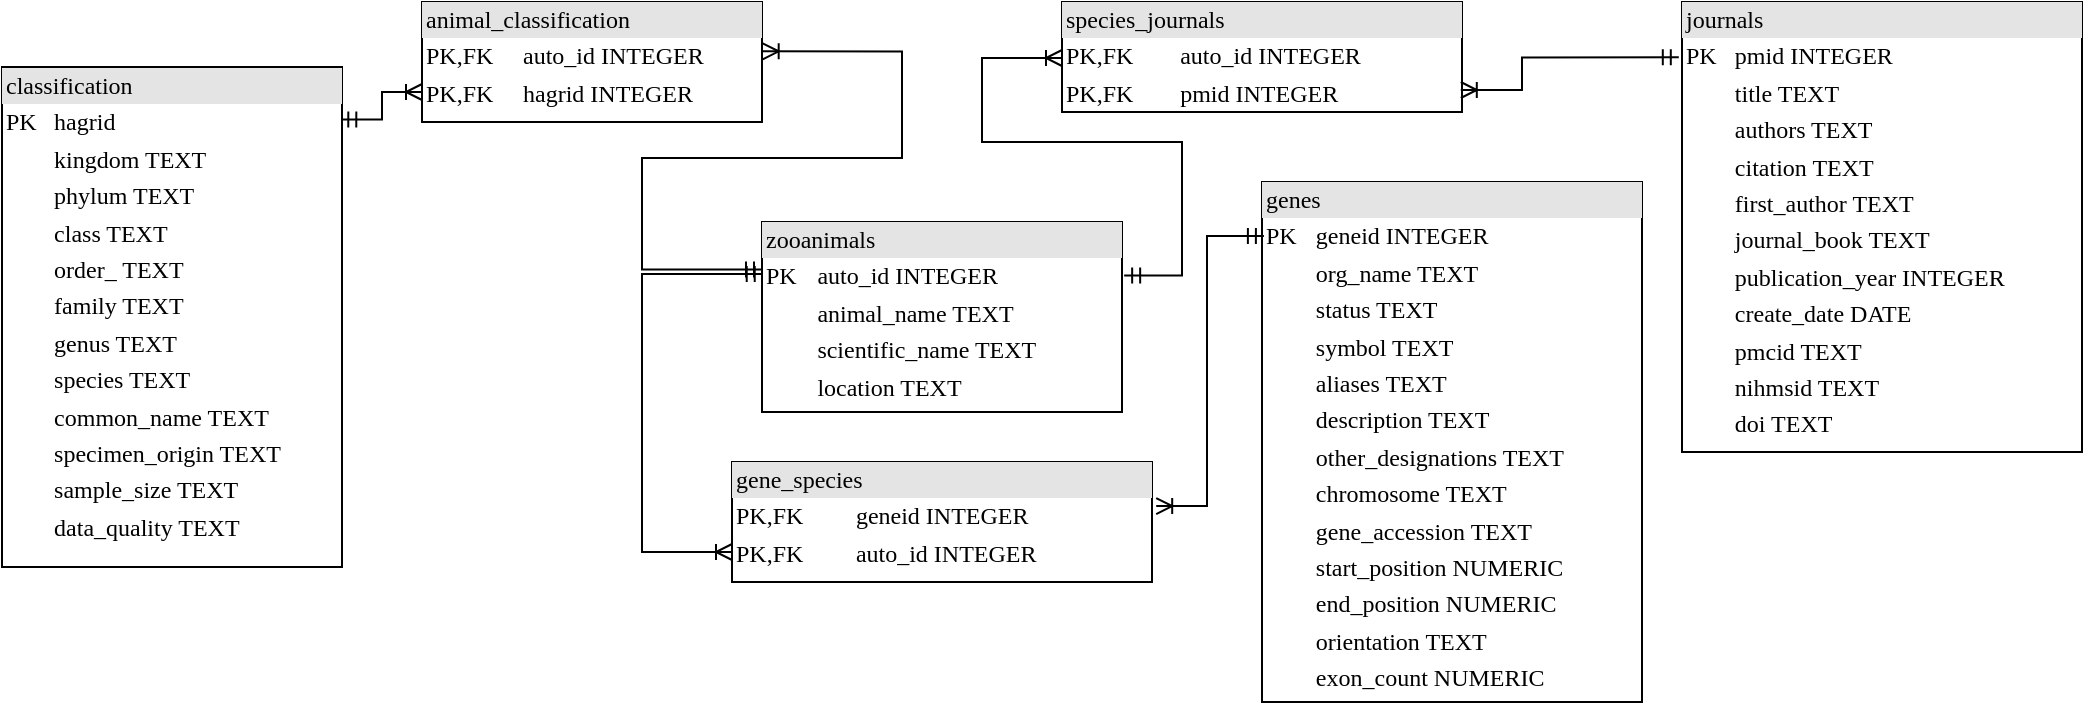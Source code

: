 <mxfile version="21.1.4" type="device">
  <diagram name="Page-1" id="2ca16b54-16f6-2749-3443-fa8db7711227">
    <mxGraphModel dx="1143" dy="670" grid="1" gridSize="10" guides="1" tooltips="1" connect="1" arrows="1" fold="1" page="1" pageScale="1" pageWidth="1100" pageHeight="850" background="none" math="0" shadow="0">
      <root>
        <mxCell id="0" />
        <mxCell id="1" parent="0" />
        <mxCell id="2ed32ef02a7f4228-2" value="&lt;div style=&quot;box-sizing: border-box ; width: 100% ; background: #e4e4e4 ; padding: 2px&quot;&gt;genes&lt;/div&gt;&lt;table style=&quot;width: 100% ; font-size: 1em&quot; cellpadding=&quot;2&quot; cellspacing=&quot;0&quot;&gt;&lt;tbody&gt;&lt;tr&gt;&lt;td&gt;PK&lt;/td&gt;&lt;td&gt;geneid INTEGER&lt;/td&gt;&lt;/tr&gt;&lt;tr&gt;&lt;td&gt;&lt;br&gt;&lt;/td&gt;&lt;td&gt;org_name TEXT&lt;/td&gt;&lt;/tr&gt;&lt;tr&gt;&lt;td&gt;&lt;/td&gt;&lt;td&gt;status TEXT&lt;/td&gt;&lt;/tr&gt;&lt;tr&gt;&lt;td&gt;&lt;br&gt;&lt;/td&gt;&lt;td&gt;symbol TEXT&lt;/td&gt;&lt;/tr&gt;&lt;tr&gt;&lt;td&gt;&lt;br&gt;&lt;/td&gt;&lt;td&gt;aliases TEXT&lt;/td&gt;&lt;/tr&gt;&lt;tr&gt;&lt;td&gt;&lt;br&gt;&lt;/td&gt;&lt;td&gt;description TEXT&lt;br&gt;&lt;/td&gt;&lt;/tr&gt;&lt;tr&gt;&lt;td&gt;&lt;br&gt;&lt;/td&gt;&lt;td&gt;other_designations TEXT&lt;/td&gt;&lt;/tr&gt;&lt;tr&gt;&lt;td&gt;&lt;br&gt;&lt;/td&gt;&lt;td&gt;chromosome TEXT&lt;/td&gt;&lt;/tr&gt;&lt;tr&gt;&lt;td&gt;&lt;br&gt;&lt;/td&gt;&lt;td&gt;gene_accession TEXT&lt;/td&gt;&lt;/tr&gt;&lt;tr&gt;&lt;td&gt;&lt;br&gt;&lt;/td&gt;&lt;td&gt;start_position NUMERIC&lt;/td&gt;&lt;/tr&gt;&lt;tr&gt;&lt;td&gt;&lt;br&gt;&lt;/td&gt;&lt;td&gt;end_position NUMERIC&lt;/td&gt;&lt;/tr&gt;&lt;tr&gt;&lt;td&gt;&lt;br&gt;&lt;/td&gt;&lt;td&gt;orientation TEXT&lt;/td&gt;&lt;/tr&gt;&lt;tr&gt;&lt;td&gt;&lt;br&gt;&lt;/td&gt;&lt;td&gt;exon_count NUMERIC&lt;/td&gt;&lt;/tr&gt;&lt;/tbody&gt;&lt;/table&gt;" style="verticalAlign=top;align=left;overflow=fill;html=1;rounded=0;shadow=0;comic=0;labelBackgroundColor=none;strokeWidth=1;fontFamily=Verdana;fontSize=12" parent="1" vertex="1">
          <mxGeometry x="680" y="290" width="190" height="260" as="geometry" />
        </mxCell>
        <mxCell id="2ed32ef02a7f4228-8" value="&lt;div style=&quot;box-sizing: border-box ; width: 100% ; background: #e4e4e4 ; padding: 2px&quot;&gt;gene_species&lt;/div&gt;&lt;table style=&quot;width: 100% ; font-size: 1em&quot; cellpadding=&quot;2&quot; cellspacing=&quot;0&quot;&gt;&lt;tbody&gt;&lt;tr&gt;&lt;td&gt;PK,FK&lt;/td&gt;&lt;td&gt;geneid INTEGER&lt;/td&gt;&lt;/tr&gt;&lt;tr&gt;&lt;td&gt;PK,FK&lt;/td&gt;&lt;td&gt;auto_id INTEGER&lt;/td&gt;&lt;/tr&gt;&lt;tr&gt;&lt;td&gt;&lt;br&gt;&lt;/td&gt;&lt;td&gt;&lt;br&gt;&lt;/td&gt;&lt;/tr&gt;&lt;tr&gt;&lt;td&gt;&lt;br&gt;&lt;/td&gt;&lt;td&gt;&lt;br&gt;&lt;/td&gt;&lt;/tr&gt;&lt;tr&gt;&lt;td&gt;&lt;br&gt;&lt;/td&gt;&lt;td&gt;&lt;br&gt;&lt;/td&gt;&lt;/tr&gt;&lt;tr&gt;&lt;td&gt;&lt;br&gt;&lt;/td&gt;&lt;td&gt;&lt;br&gt;&lt;/td&gt;&lt;/tr&gt;&lt;tr&gt;&lt;td&gt;&lt;br&gt;&lt;/td&gt;&lt;td&gt;&lt;br&gt;&lt;/td&gt;&lt;/tr&gt;&lt;tr&gt;&lt;td&gt;&lt;br&gt;&lt;/td&gt;&lt;td&gt;&lt;br&gt;&lt;/td&gt;&lt;/tr&gt;&lt;tr&gt;&lt;td&gt;&lt;br&gt;&lt;/td&gt;&lt;td&gt;&lt;br&gt;&lt;/td&gt;&lt;/tr&gt;&lt;tr&gt;&lt;td&gt;&lt;br&gt;&lt;/td&gt;&lt;td&gt;&lt;br&gt;&lt;/td&gt;&lt;/tr&gt;&lt;tr&gt;&lt;td&gt;&lt;br&gt;&lt;/td&gt;&lt;td&gt;&lt;br&gt;&lt;/td&gt;&lt;/tr&gt;&lt;tr&gt;&lt;td&gt;&lt;br&gt;&lt;/td&gt;&lt;td&gt;&lt;br&gt;&lt;/td&gt;&lt;/tr&gt;&lt;tr&gt;&lt;td&gt;&lt;br&gt;&lt;/td&gt;&lt;td&gt;&lt;br&gt;&lt;/td&gt;&lt;/tr&gt;&lt;tr&gt;&lt;td&gt;&lt;br&gt;&lt;/td&gt;&lt;td&gt;&lt;br&gt;&lt;/td&gt;&lt;/tr&gt;&lt;tr&gt;&lt;td&gt;&lt;br&gt;&lt;/td&gt;&lt;td&gt;&lt;br&gt;&lt;/td&gt;&lt;/tr&gt;&lt;tr&gt;&lt;td&gt;&lt;br&gt;&lt;/td&gt;&lt;td&gt;&lt;br&gt;&lt;/td&gt;&lt;/tr&gt;&lt;tr&gt;&lt;td&gt;&lt;br&gt;&lt;/td&gt;&lt;td&gt;&lt;br&gt;&lt;/td&gt;&lt;/tr&gt;&lt;/tbody&gt;&lt;/table&gt;" style="verticalAlign=top;align=left;overflow=fill;html=1;rounded=0;shadow=0;comic=0;labelBackgroundColor=none;strokeWidth=1;fontFamily=Verdana;fontSize=12" parent="1" vertex="1">
          <mxGeometry x="415" y="430" width="210" height="60" as="geometry" />
        </mxCell>
        <mxCell id="2ed32ef02a7f4228-9" value="&lt;div style=&quot;box-sizing:border-box;width:100%;background:#e4e4e4;padding:2px;&quot;&gt;animal_classification&lt;/div&gt;&lt;table style=&quot;width:100%;font-size:1em;&quot; cellpadding=&quot;2&quot; cellspacing=&quot;0&quot;&gt;&lt;tbody&gt;&lt;tr&gt;&lt;td&gt;PK,FK&lt;/td&gt;&lt;td&gt;auto_id INTEGER&lt;/td&gt;&lt;/tr&gt;&lt;tr&gt;&lt;td&gt;PK,FK&lt;/td&gt;&lt;td&gt;hagrid INTEGER&lt;/td&gt;&lt;/tr&gt;&lt;tr&gt;&lt;td&gt;&lt;br&gt;&lt;/td&gt;&lt;td&gt;&lt;br&gt;&lt;/td&gt;&lt;/tr&gt;&lt;/tbody&gt;&lt;/table&gt;" style="verticalAlign=top;align=left;overflow=fill;html=1;rounded=0;shadow=0;comic=0;labelBackgroundColor=none;strokeWidth=1;fontFamily=Verdana;fontSize=12" parent="1" vertex="1">
          <mxGeometry x="260" y="200" width="170" height="60" as="geometry" />
        </mxCell>
        <mxCell id="2ed32ef02a7f4228-10" value="&lt;div style=&quot;box-sizing: border-box ; width: 100% ; background: #e4e4e4 ; padding: 2px&quot;&gt;journals&lt;/div&gt;&lt;table style=&quot;width: 100% ; font-size: 1em&quot; cellpadding=&quot;2&quot; cellspacing=&quot;0&quot;&gt;&lt;tbody&gt;&lt;tr&gt;&lt;td&gt;PK&lt;/td&gt;&lt;td&gt;pmid INTEGER&lt;/td&gt;&lt;/tr&gt;&lt;tr&gt;&lt;td&gt;&lt;br&gt;&lt;/td&gt;&lt;td&gt;title TEXT&lt;br&gt;&lt;/td&gt;&lt;/tr&gt;&lt;tr&gt;&lt;td&gt;&lt;/td&gt;&lt;td&gt;authors TEXT&lt;/td&gt;&lt;/tr&gt;&lt;tr&gt;&lt;td&gt;&lt;br&gt;&lt;/td&gt;&lt;td&gt;citation TEXT&lt;/td&gt;&lt;/tr&gt;&lt;tr&gt;&lt;td&gt;&lt;br&gt;&lt;/td&gt;&lt;td&gt;first_author TEXT&lt;/td&gt;&lt;/tr&gt;&lt;tr&gt;&lt;td&gt;&lt;br&gt;&lt;/td&gt;&lt;td&gt;journal_book TEXT&lt;/td&gt;&lt;/tr&gt;&lt;tr&gt;&lt;td&gt;&lt;br&gt;&lt;/td&gt;&lt;td&gt;publication_year INTEGER&lt;/td&gt;&lt;/tr&gt;&lt;tr&gt;&lt;td&gt;&lt;br&gt;&lt;/td&gt;&lt;td&gt;create_date DATE&lt;/td&gt;&lt;/tr&gt;&lt;tr&gt;&lt;td&gt;&lt;br&gt;&lt;/td&gt;&lt;td&gt;pmcid TEXT&lt;/td&gt;&lt;/tr&gt;&lt;tr&gt;&lt;td&gt;&lt;br&gt;&lt;/td&gt;&lt;td&gt;nihmsid TEXT&lt;/td&gt;&lt;/tr&gt;&lt;tr&gt;&lt;td&gt;&lt;br&gt;&lt;/td&gt;&lt;td&gt;doi TEXT&lt;/td&gt;&lt;/tr&gt;&lt;tr&gt;&lt;td&gt;&lt;br&gt;&lt;/td&gt;&lt;td&gt;&lt;br&gt;&lt;/td&gt;&lt;/tr&gt;&lt;/tbody&gt;&lt;/table&gt;" style="verticalAlign=top;align=left;overflow=fill;html=1;rounded=0;shadow=0;comic=0;labelBackgroundColor=none;strokeWidth=1;fontFamily=Verdana;fontSize=12" parent="1" vertex="1">
          <mxGeometry x="890" y="200" width="200" height="225" as="geometry" />
        </mxCell>
        <mxCell id="FY4dk6KSvJgMc7Nu4ZJ9-5" style="edgeStyle=orthogonalEdgeStyle;rounded=0;orthogonalLoop=1;jettySize=auto;html=1;startArrow=ERmandOne;startFill=0;endArrow=ERoneToMany;endFill=0;entryX=0;entryY=0.75;entryDx=0;entryDy=0;exitX=0.995;exitY=0.105;exitDx=0;exitDy=0;exitPerimeter=0;" edge="1" parent="1" source="e1yzHl9QG9aZoC2TANCy-2" target="2ed32ef02a7f4228-9">
          <mxGeometry relative="1" as="geometry" />
        </mxCell>
        <mxCell id="e1yzHl9QG9aZoC2TANCy-2" value="&lt;div style=&quot;box-sizing: border-box ; width: 100% ; background: #e4e4e4 ; padding: 2px&quot;&gt;classification&lt;/div&gt;&lt;table style=&quot;width: 100% ; font-size: 1em&quot; cellpadding=&quot;2&quot; cellspacing=&quot;0&quot;&gt;&lt;tbody&gt;&lt;tr&gt;&lt;td&gt;PK&lt;/td&gt;&lt;td&gt;hagrid&lt;/td&gt;&lt;/tr&gt;&lt;tr&gt;&lt;td&gt;&lt;br&gt;&lt;/td&gt;&lt;td&gt;kingdom TEXT&lt;/td&gt;&lt;/tr&gt;&lt;tr&gt;&lt;td&gt;&lt;br&gt;&lt;/td&gt;&lt;td&gt;phylum TEXT&lt;/td&gt;&lt;/tr&gt;&lt;tr&gt;&lt;td&gt;&lt;br&gt;&lt;/td&gt;&lt;td&gt;class TEXT&lt;/td&gt;&lt;/tr&gt;&lt;tr&gt;&lt;td&gt;&lt;br&gt;&lt;/td&gt;&lt;td&gt;order_ TEXT&lt;br&gt;&lt;/td&gt;&lt;/tr&gt;&lt;tr&gt;&lt;td&gt;&lt;br&gt;&lt;/td&gt;&lt;td&gt;family TEXT&lt;br&gt;&lt;/td&gt;&lt;/tr&gt;&lt;tr&gt;&lt;td&gt;&lt;br&gt;&lt;/td&gt;&lt;td&gt;genus TEXT&lt;br&gt;&lt;/td&gt;&lt;/tr&gt;&lt;tr&gt;&lt;td&gt;&lt;br&gt;&lt;/td&gt;&lt;td&gt;species TEXT&lt;br&gt;&lt;/td&gt;&lt;/tr&gt;&lt;tr&gt;&lt;td&gt;&lt;br&gt;&lt;/td&gt;&lt;td&gt;common_name TEXT&lt;br&gt;&lt;/td&gt;&lt;/tr&gt;&lt;tr&gt;&lt;td&gt;&lt;br&gt;&lt;/td&gt;&lt;td&gt;specimen_origin TEXT&lt;/td&gt;&lt;/tr&gt;&lt;tr&gt;&lt;td&gt;&lt;br&gt;&lt;/td&gt;&lt;td&gt;sample_size TEXT&lt;/td&gt;&lt;/tr&gt;&lt;tr&gt;&lt;td&gt;&lt;br&gt;&lt;/td&gt;&lt;td&gt;data_quality TEXT&lt;/td&gt;&lt;/tr&gt;&lt;tr&gt;&lt;td&gt;&lt;br&gt;&lt;/td&gt;&lt;td&gt;&lt;/td&gt;&lt;/tr&gt;&lt;tr&gt;&lt;td&gt;&lt;br&gt;&lt;/td&gt;&lt;td&gt;&lt;br&gt;&lt;/td&gt;&lt;/tr&gt;&lt;tr&gt;&lt;td&gt;&lt;br&gt;&lt;/td&gt;&lt;td&gt;&lt;br&gt;&lt;/td&gt;&lt;/tr&gt;&lt;/tbody&gt;&lt;/table&gt;" style="verticalAlign=top;align=left;overflow=fill;html=1;rounded=0;shadow=0;comic=0;labelBackgroundColor=none;strokeWidth=1;fontFamily=Verdana;fontSize=12" parent="1" vertex="1">
          <mxGeometry x="50" y="232.5" width="170" height="250" as="geometry" />
        </mxCell>
        <mxCell id="FY4dk6KSvJgMc7Nu4ZJ9-1" value="&lt;div style=&quot;box-sizing: border-box ; width: 100% ; background: #e4e4e4 ; padding: 2px&quot;&gt;zooanimals&lt;/div&gt;&lt;table style=&quot;width: 100% ; font-size: 1em&quot; cellpadding=&quot;2&quot; cellspacing=&quot;0&quot;&gt;&lt;tbody&gt;&lt;tr&gt;&lt;td&gt;PK&lt;/td&gt;&lt;td&gt;auto_id INTEGER&lt;/td&gt;&lt;/tr&gt;&lt;tr&gt;&lt;td&gt;&lt;br&gt;&lt;/td&gt;&lt;td&gt;animal_name TEXT&lt;/td&gt;&lt;/tr&gt;&lt;tr&gt;&lt;td&gt;&lt;br&gt;&lt;/td&gt;&lt;td&gt;scientific_name TEXT&lt;span style=&quot;white-space: pre;&quot;&gt;	&lt;/span&gt;&lt;br&gt;&lt;/td&gt;&lt;/tr&gt;&lt;tr&gt;&lt;td&gt;&lt;br&gt;&lt;/td&gt;&lt;td&gt;location TEXT&lt;/td&gt;&lt;/tr&gt;&lt;tr&gt;&lt;td&gt;&lt;br&gt;&lt;/td&gt;&lt;td&gt;&lt;br&gt;&lt;/td&gt;&lt;/tr&gt;&lt;tr&gt;&lt;td&gt;&lt;br&gt;&lt;/td&gt;&lt;td&gt;&lt;br&gt;&lt;/td&gt;&lt;/tr&gt;&lt;tr&gt;&lt;td&gt;&lt;br&gt;&lt;/td&gt;&lt;td&gt;&lt;br&gt;&lt;/td&gt;&lt;/tr&gt;&lt;tr&gt;&lt;td&gt;&lt;br&gt;&lt;/td&gt;&lt;td&gt;&lt;br&gt;&lt;/td&gt;&lt;/tr&gt;&lt;tr&gt;&lt;td&gt;&lt;br&gt;&lt;/td&gt;&lt;td&gt;&lt;br&gt;&lt;/td&gt;&lt;/tr&gt;&lt;tr&gt;&lt;td&gt;&lt;br&gt;&lt;/td&gt;&lt;td&gt;&lt;br&gt;&lt;/td&gt;&lt;/tr&gt;&lt;tr&gt;&lt;td&gt;&lt;br&gt;&lt;/td&gt;&lt;td&gt;&lt;br&gt;&lt;/td&gt;&lt;/tr&gt;&lt;tr&gt;&lt;td&gt;&lt;br&gt;&lt;/td&gt;&lt;td&gt;&lt;br&gt;&lt;/td&gt;&lt;/tr&gt;&lt;tr&gt;&lt;td&gt;&lt;br&gt;&lt;/td&gt;&lt;td&gt;&lt;br&gt;&lt;/td&gt;&lt;/tr&gt;&lt;tr&gt;&lt;td&gt;&lt;br&gt;&lt;/td&gt;&lt;td&gt;&lt;br&gt;&lt;/td&gt;&lt;/tr&gt;&lt;tr&gt;&lt;td&gt;&lt;br&gt;&lt;/td&gt;&lt;td&gt;&lt;br&gt;&lt;/td&gt;&lt;/tr&gt;&lt;tr&gt;&lt;td&gt;&lt;br&gt;&lt;/td&gt;&lt;td&gt;&lt;br&gt;&lt;/td&gt;&lt;/tr&gt;&lt;tr&gt;&lt;td&gt;&lt;br&gt;&lt;/td&gt;&lt;td&gt;&lt;br&gt;&lt;/td&gt;&lt;/tr&gt;&lt;/tbody&gt;&lt;/table&gt;" style="verticalAlign=top;align=left;overflow=fill;html=1;rounded=0;shadow=0;comic=0;labelBackgroundColor=none;strokeWidth=1;fontFamily=Verdana;fontSize=12" vertex="1" parent="1">
          <mxGeometry x="430" y="310" width="180" height="95" as="geometry" />
        </mxCell>
        <mxCell id="FY4dk6KSvJgMc7Nu4ZJ9-3" value="&lt;div style=&quot;box-sizing: border-box ; width: 100% ; background: #e4e4e4 ; padding: 2px&quot;&gt;species_journals&lt;/div&gt;&lt;table style=&quot;width: 100% ; font-size: 1em&quot; cellpadding=&quot;2&quot; cellspacing=&quot;0&quot;&gt;&lt;tbody&gt;&lt;tr&gt;&lt;td&gt;PK,FK&lt;/td&gt;&lt;td&gt;auto_id INTEGER&lt;/td&gt;&lt;/tr&gt;&lt;tr&gt;&lt;td&gt;PK,FK&lt;/td&gt;&lt;td&gt;pmid INTEGER&lt;/td&gt;&lt;/tr&gt;&lt;tr&gt;&lt;td&gt;&lt;br&gt;&lt;/td&gt;&lt;td&gt;&lt;br&gt;&lt;/td&gt;&lt;/tr&gt;&lt;tr&gt;&lt;td&gt;&lt;br&gt;&lt;/td&gt;&lt;td&gt;&lt;br&gt;&lt;/td&gt;&lt;/tr&gt;&lt;/tbody&gt;&lt;/table&gt;" style="verticalAlign=top;align=left;overflow=fill;html=1;rounded=0;shadow=0;comic=0;labelBackgroundColor=none;strokeWidth=1;fontFamily=Verdana;fontSize=12" vertex="1" parent="1">
          <mxGeometry x="580" y="200" width="200" height="55" as="geometry" />
        </mxCell>
        <mxCell id="FY4dk6KSvJgMc7Nu4ZJ9-6" style="edgeStyle=orthogonalEdgeStyle;rounded=0;orthogonalLoop=1;jettySize=auto;html=1;startArrow=ERmandOne;startFill=0;endArrow=ERoneToMany;endFill=0;entryX=1.002;entryY=0.411;entryDx=0;entryDy=0;exitX=0;exitY=0.25;exitDx=0;exitDy=0;entryPerimeter=0;" edge="1" parent="1" source="FY4dk6KSvJgMc7Nu4ZJ9-1" target="2ed32ef02a7f4228-9">
          <mxGeometry relative="1" as="geometry">
            <mxPoint x="430" y="340" as="sourcePoint" />
            <mxPoint x="379" y="422" as="targetPoint" />
            <Array as="points">
              <mxPoint x="370" y="334" />
              <mxPoint x="370" y="278" />
              <mxPoint x="500" y="278" />
              <mxPoint x="500" y="225" />
            </Array>
          </mxGeometry>
        </mxCell>
        <mxCell id="FY4dk6KSvJgMc7Nu4ZJ9-7" style="edgeStyle=orthogonalEdgeStyle;rounded=0;orthogonalLoop=1;jettySize=auto;html=1;startArrow=ERmandOne;startFill=0;endArrow=ERoneToMany;endFill=0;entryX=0;entryY=0.5;entryDx=0;entryDy=0;exitX=1.006;exitY=0.281;exitDx=0;exitDy=0;exitPerimeter=0;" edge="1" parent="1" source="FY4dk6KSvJgMc7Nu4ZJ9-1" target="FY4dk6KSvJgMc7Nu4ZJ9-3">
          <mxGeometry relative="1" as="geometry">
            <mxPoint x="682" y="310" as="sourcePoint" />
            <mxPoint x="750" y="372" as="targetPoint" />
            <Array as="points">
              <mxPoint x="640" y="337" />
              <mxPoint x="640" y="270" />
              <mxPoint x="540" y="270" />
              <mxPoint x="540" y="228" />
              <mxPoint x="580" y="228" />
            </Array>
          </mxGeometry>
        </mxCell>
        <mxCell id="FY4dk6KSvJgMc7Nu4ZJ9-8" style="edgeStyle=orthogonalEdgeStyle;rounded=0;orthogonalLoop=1;jettySize=auto;html=1;startArrow=ERmandOne;startFill=0;endArrow=ERoneToMany;endFill=0;entryX=0.997;entryY=0.8;entryDx=0;entryDy=0;entryPerimeter=0;exitX=-0.008;exitY=0.123;exitDx=0;exitDy=0;exitPerimeter=0;" edge="1" parent="1" source="2ed32ef02a7f4228-10" target="FY4dk6KSvJgMc7Nu4ZJ9-3">
          <mxGeometry relative="1" as="geometry">
            <mxPoint x="780" y="330" as="sourcePoint" />
            <mxPoint x="848" y="392" as="targetPoint" />
            <Array as="points">
              <mxPoint x="810" y="228" />
              <mxPoint x="810" y="244" />
            </Array>
          </mxGeometry>
        </mxCell>
        <mxCell id="FY4dk6KSvJgMc7Nu4ZJ9-9" style="edgeStyle=orthogonalEdgeStyle;rounded=0;orthogonalLoop=1;jettySize=auto;html=1;startArrow=ERmandOne;startFill=0;endArrow=ERoneToMany;endFill=0;entryX=0;entryY=0.75;entryDx=0;entryDy=0;exitX=0.002;exitY=0.274;exitDx=0;exitDy=0;exitPerimeter=0;" edge="1" parent="1" source="FY4dk6KSvJgMc7Nu4ZJ9-1" target="2ed32ef02a7f4228-8">
          <mxGeometry relative="1" as="geometry">
            <mxPoint x="370" y="510" as="sourcePoint" />
            <mxPoint x="438" y="572" as="targetPoint" />
            <Array as="points">
              <mxPoint x="370" y="336" />
              <mxPoint x="370" y="475" />
            </Array>
          </mxGeometry>
        </mxCell>
        <mxCell id="FY4dk6KSvJgMc7Nu4ZJ9-10" style="edgeStyle=orthogonalEdgeStyle;rounded=0;orthogonalLoop=1;jettySize=auto;html=1;startArrow=ERmandOne;startFill=0;endArrow=ERoneToMany;endFill=0;entryX=1.01;entryY=0.367;entryDx=0;entryDy=0;entryPerimeter=0;exitX=0.005;exitY=0.104;exitDx=0;exitDy=0;exitPerimeter=0;" edge="1" parent="1" source="2ed32ef02a7f4228-2" target="2ed32ef02a7f4228-8">
          <mxGeometry relative="1" as="geometry">
            <mxPoint x="710" y="370" as="sourcePoint" />
            <mxPoint x="778" y="432" as="targetPoint" />
          </mxGeometry>
        </mxCell>
      </root>
    </mxGraphModel>
  </diagram>
</mxfile>
